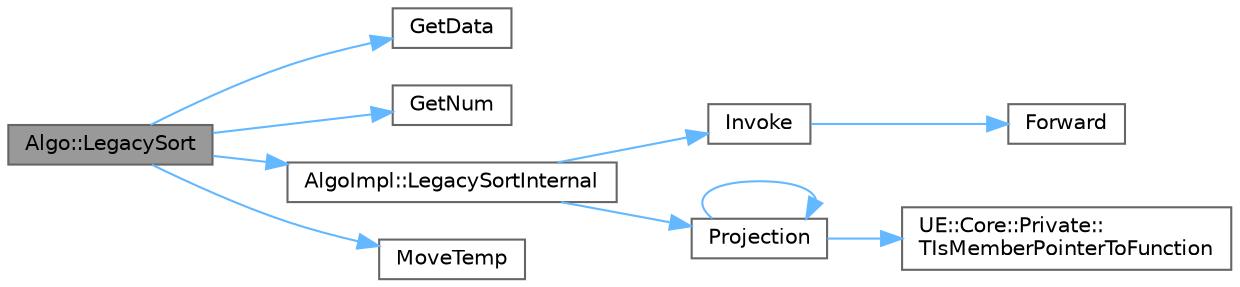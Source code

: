 digraph "Algo::LegacySort"
{
 // INTERACTIVE_SVG=YES
 // LATEX_PDF_SIZE
  bgcolor="transparent";
  edge [fontname=Helvetica,fontsize=10,labelfontname=Helvetica,labelfontsize=10];
  node [fontname=Helvetica,fontsize=10,shape=box,height=0.2,width=0.4];
  rankdir="LR";
  Node1 [id="Node000001",label="Algo::LegacySort",height=0.2,width=0.4,color="gray40", fillcolor="grey60", style="filled", fontcolor="black",tooltip="Sort a range of elements using a user-defined predicate class."];
  Node1 -> Node2 [id="edge1_Node000001_Node000002",color="steelblue1",style="solid",tooltip=" "];
  Node2 [id="Node000002",label="GetData",height=0.2,width=0.4,color="grey40", fillcolor="white", style="filled",URL="$d3/ddf/StringConv_8h.html#a4111b73e6a9d7101173e7223118962f3",tooltip=" "];
  Node1 -> Node3 [id="edge2_Node000001_Node000003",color="steelblue1",style="solid",tooltip=" "];
  Node3 [id="Node000003",label="GetNum",height=0.2,width=0.4,color="grey40", fillcolor="white", style="filled",URL="$d3/ddf/StringConv_8h.html#a3caf5874b63a514dc33c219ec83eedbf",tooltip=" "];
  Node1 -> Node4 [id="edge3_Node000001_Node000004",color="steelblue1",style="solid",tooltip=" "];
  Node4 [id="Node000004",label="AlgoImpl::LegacySortInternal",height=0.2,width=0.4,color="grey40", fillcolor="white", style="filled",URL="$db/d64/namespaceAlgoImpl.html#a251d9ff5c71b9f723d50ff4ead8ffbdd",tooltip="Sort elements using user defined predicate class."];
  Node4 -> Node5 [id="edge4_Node000004_Node000005",color="steelblue1",style="solid",tooltip=" "];
  Node5 [id="Node000005",label="Invoke",height=0.2,width=0.4,color="grey40", fillcolor="white", style="filled",URL="$d7/deb/Invoke_8h.html#a66d3e79358998f56001f20726270e390",tooltip="Invokes a callable with a set of arguments."];
  Node5 -> Node6 [id="edge5_Node000005_Node000006",color="steelblue1",style="solid",tooltip=" "];
  Node6 [id="Node000006",label="Forward",height=0.2,width=0.4,color="grey40", fillcolor="white", style="filled",URL="$d4/d24/UnrealTemplate_8h.html#a68f280c1d561a8899a1e9e3ea8405d00",tooltip="Forward will cast a reference to an rvalue reference."];
  Node4 -> Node7 [id="edge6_Node000004_Node000007",color="steelblue1",style="solid",tooltip=" "];
  Node7 [id="Node000007",label="Projection",height=0.2,width=0.4,color="grey40", fillcolor="white", style="filled",URL="$d7/df0/Projection_8h.html#a13dceeb18d2035bd0b861bf3698ede9f",tooltip="Projection() is a related function to Invoke(), in that it can be used to invoke an object with a set..."];
  Node7 -> Node7 [id="edge7_Node000007_Node000007",color="steelblue1",style="solid",tooltip=" "];
  Node7 -> Node8 [id="edge8_Node000007_Node000008",color="steelblue1",style="solid",tooltip=" "];
  Node8 [id="Node000008",label="UE::Core::Private::\lTIsMemberPointerToFunction",height=0.2,width=0.4,color="grey40", fillcolor="white", style="filled",URL="$d1/de6/namespaceUE_1_1Core_1_1Private.html#a6a97c58e76257e63c3e47675427da48b",tooltip=" "];
  Node1 -> Node9 [id="edge9_Node000001_Node000009",color="steelblue1",style="solid",tooltip=" "];
  Node9 [id="Node000009",label="MoveTemp",height=0.2,width=0.4,color="grey40", fillcolor="white", style="filled",URL="$d4/d24/UnrealTemplate_8h.html#ad5e6c049aeb9c9115fec514ba581dbb6",tooltip="MoveTemp will cast a reference to an rvalue reference."];
}

